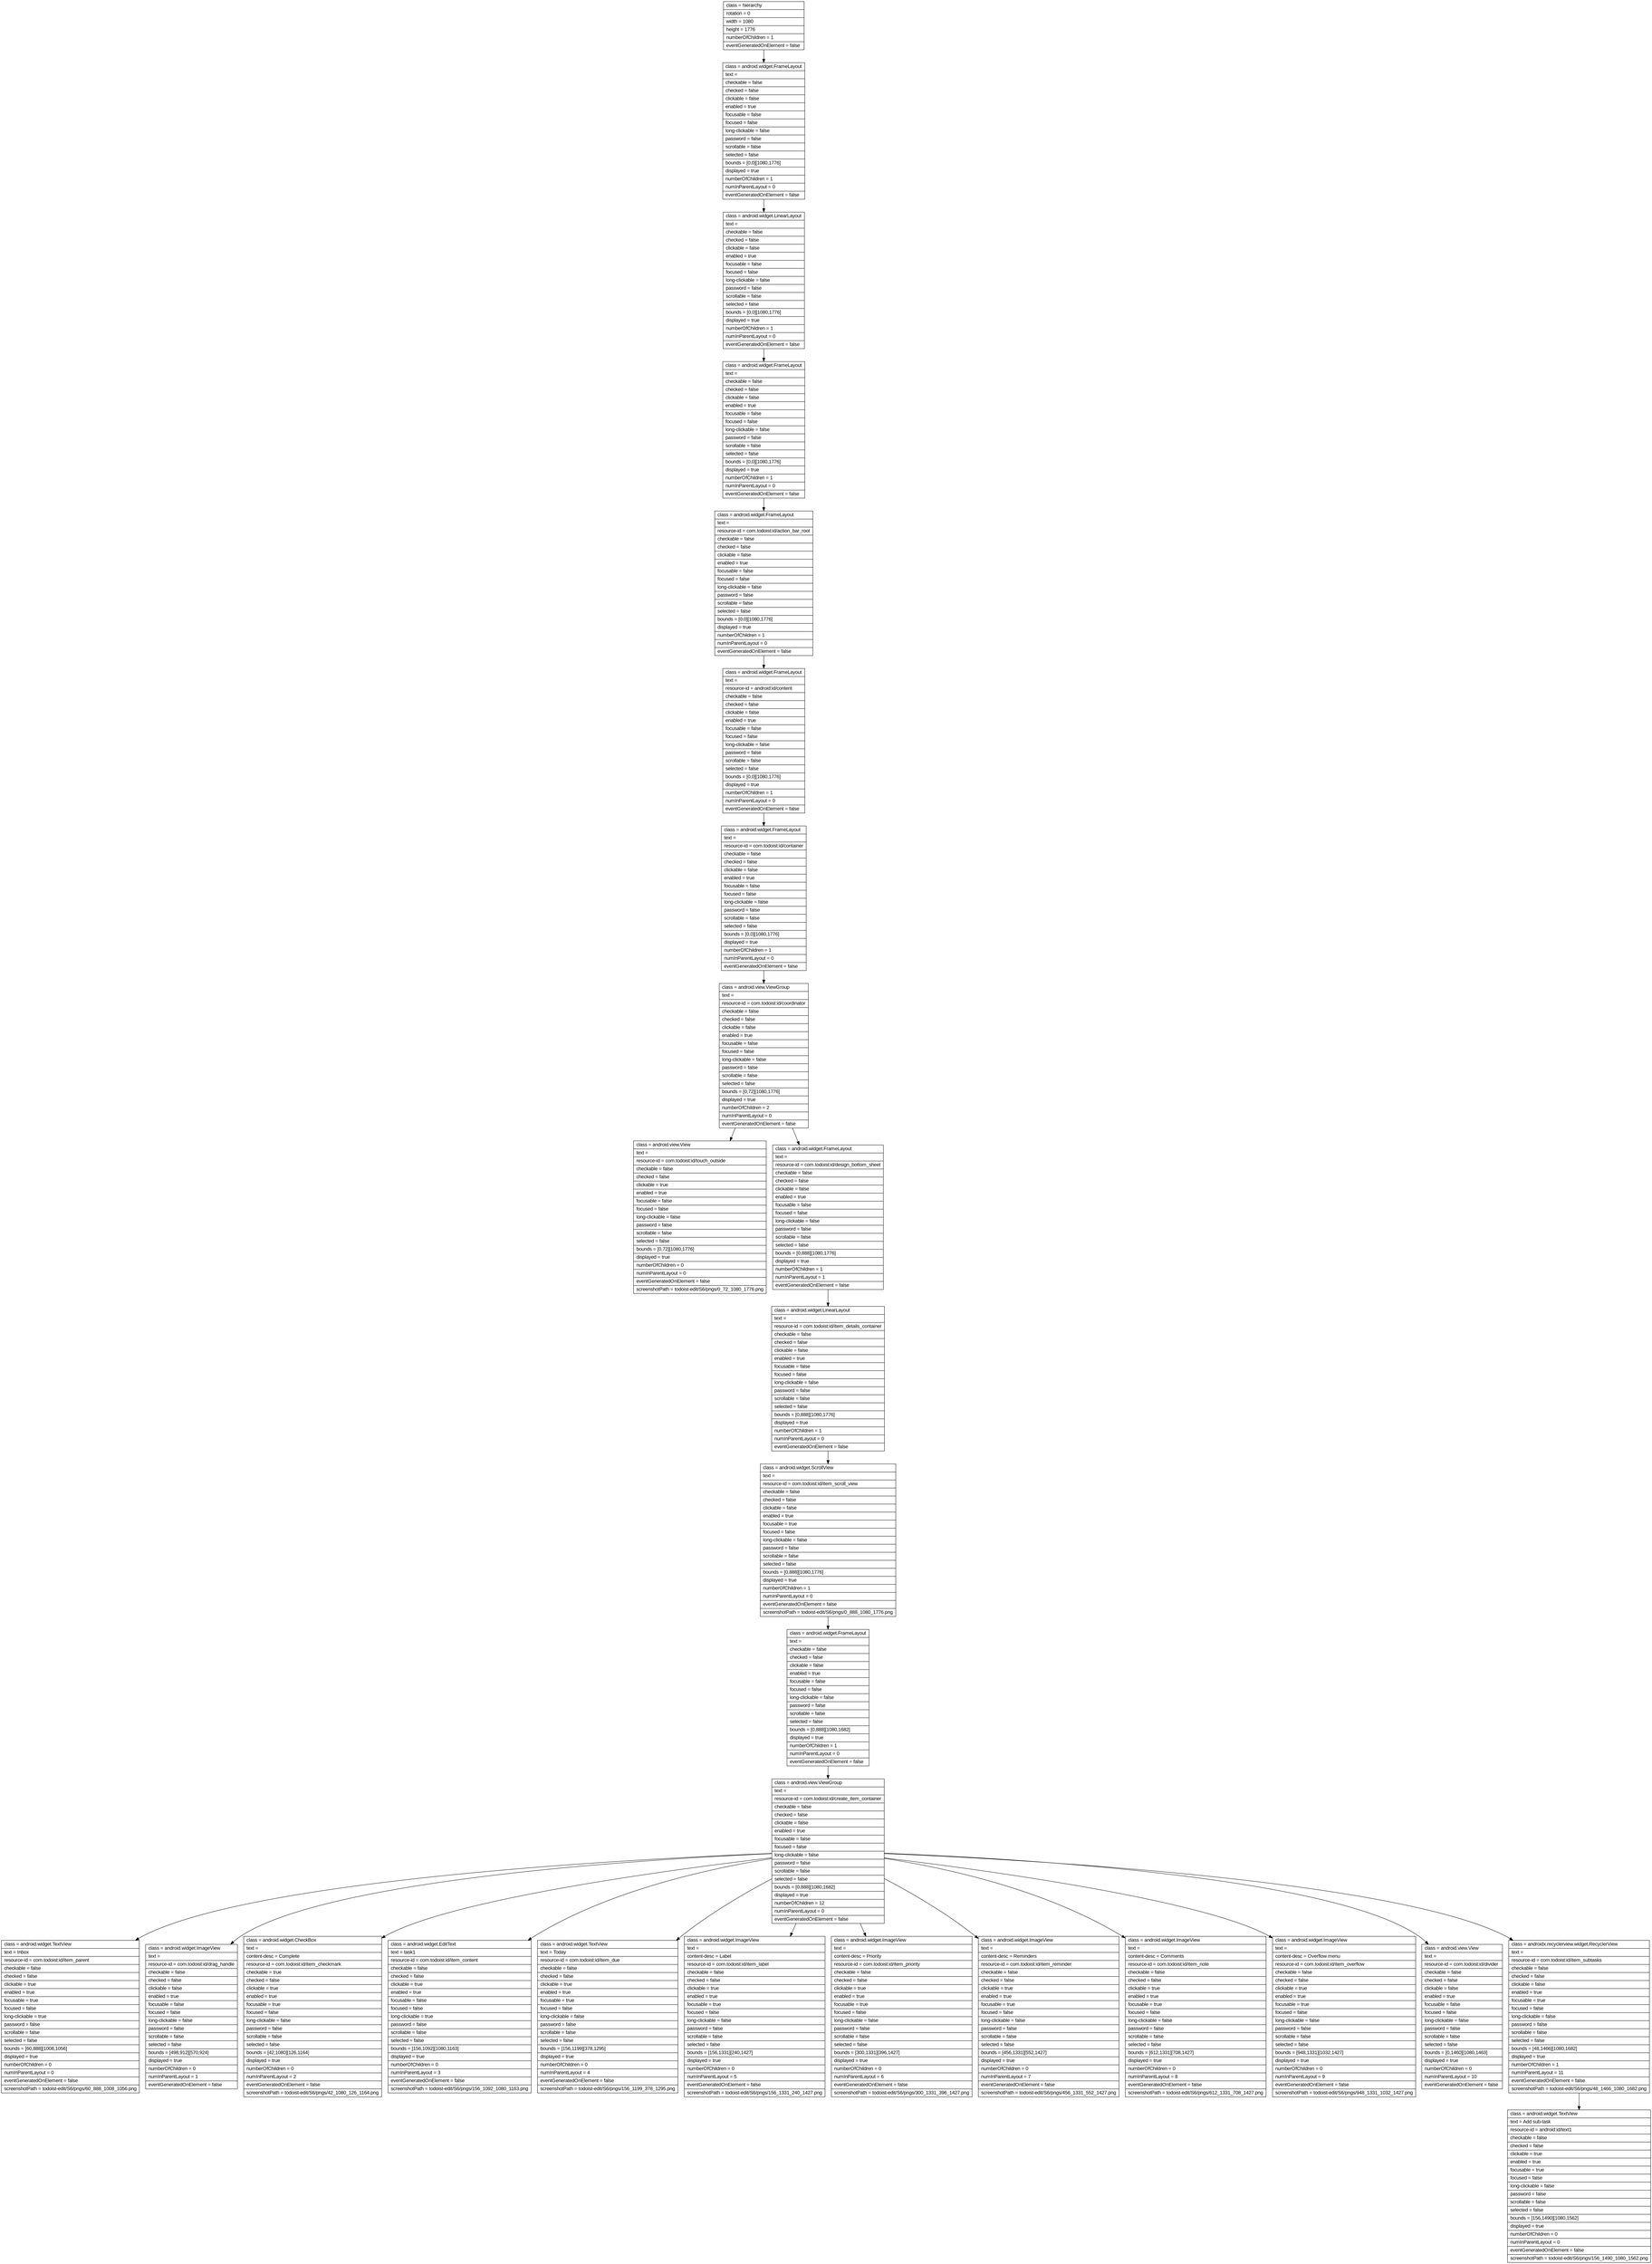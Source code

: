 digraph Layout {

	node [shape=record fontname=Arial];

	0	[label="{class = hierarchy\l|rotation = 0\l|width = 1080\l|height = 1776\l|numberOfChildren = 1\l|eventGeneratedOnElement = false \l}"]
	1	[label="{class = android.widget.FrameLayout\l|text = \l|checkable = false\l|checked = false\l|clickable = false\l|enabled = true\l|focusable = false\l|focused = false\l|long-clickable = false\l|password = false\l|scrollable = false\l|selected = false\l|bounds = [0,0][1080,1776]\l|displayed = true\l|numberOfChildren = 1\l|numInParentLayout = 0\l|eventGeneratedOnElement = false \l}"]
	2	[label="{class = android.widget.LinearLayout\l|text = \l|checkable = false\l|checked = false\l|clickable = false\l|enabled = true\l|focusable = false\l|focused = false\l|long-clickable = false\l|password = false\l|scrollable = false\l|selected = false\l|bounds = [0,0][1080,1776]\l|displayed = true\l|numberOfChildren = 1\l|numInParentLayout = 0\l|eventGeneratedOnElement = false \l}"]
	3	[label="{class = android.widget.FrameLayout\l|text = \l|checkable = false\l|checked = false\l|clickable = false\l|enabled = true\l|focusable = false\l|focused = false\l|long-clickable = false\l|password = false\l|scrollable = false\l|selected = false\l|bounds = [0,0][1080,1776]\l|displayed = true\l|numberOfChildren = 1\l|numInParentLayout = 0\l|eventGeneratedOnElement = false \l}"]
	4	[label="{class = android.widget.FrameLayout\l|text = \l|resource-id = com.todoist:id/action_bar_root\l|checkable = false\l|checked = false\l|clickable = false\l|enabled = true\l|focusable = false\l|focused = false\l|long-clickable = false\l|password = false\l|scrollable = false\l|selected = false\l|bounds = [0,0][1080,1776]\l|displayed = true\l|numberOfChildren = 1\l|numInParentLayout = 0\l|eventGeneratedOnElement = false \l}"]
	5	[label="{class = android.widget.FrameLayout\l|text = \l|resource-id = android:id/content\l|checkable = false\l|checked = false\l|clickable = false\l|enabled = true\l|focusable = false\l|focused = false\l|long-clickable = false\l|password = false\l|scrollable = false\l|selected = false\l|bounds = [0,0][1080,1776]\l|displayed = true\l|numberOfChildren = 1\l|numInParentLayout = 0\l|eventGeneratedOnElement = false \l}"]
	6	[label="{class = android.widget.FrameLayout\l|text = \l|resource-id = com.todoist:id/container\l|checkable = false\l|checked = false\l|clickable = false\l|enabled = true\l|focusable = false\l|focused = false\l|long-clickable = false\l|password = false\l|scrollable = false\l|selected = false\l|bounds = [0,0][1080,1776]\l|displayed = true\l|numberOfChildren = 1\l|numInParentLayout = 0\l|eventGeneratedOnElement = false \l}"]
	7	[label="{class = android.view.ViewGroup\l|text = \l|resource-id = com.todoist:id/coordinator\l|checkable = false\l|checked = false\l|clickable = false\l|enabled = true\l|focusable = false\l|focused = false\l|long-clickable = false\l|password = false\l|scrollable = false\l|selected = false\l|bounds = [0,72][1080,1776]\l|displayed = true\l|numberOfChildren = 2\l|numInParentLayout = 0\l|eventGeneratedOnElement = false \l}"]
	8	[label="{class = android.view.View\l|text = \l|resource-id = com.todoist:id/touch_outside\l|checkable = false\l|checked = false\l|clickable = true\l|enabled = true\l|focusable = false\l|focused = false\l|long-clickable = false\l|password = false\l|scrollable = false\l|selected = false\l|bounds = [0,72][1080,1776]\l|displayed = true\l|numberOfChildren = 0\l|numInParentLayout = 0\l|eventGeneratedOnElement = false \l|screenshotPath = todoist-edit/S6/pngs/0_72_1080_1776.png\l}"]
	9	[label="{class = android.widget.FrameLayout\l|text = \l|resource-id = com.todoist:id/design_bottom_sheet\l|checkable = false\l|checked = false\l|clickable = false\l|enabled = true\l|focusable = false\l|focused = false\l|long-clickable = false\l|password = false\l|scrollable = false\l|selected = false\l|bounds = [0,888][1080,1776]\l|displayed = true\l|numberOfChildren = 1\l|numInParentLayout = 1\l|eventGeneratedOnElement = false \l}"]
	10	[label="{class = android.widget.LinearLayout\l|text = \l|resource-id = com.todoist:id/item_details_container\l|checkable = false\l|checked = false\l|clickable = false\l|enabled = true\l|focusable = false\l|focused = false\l|long-clickable = false\l|password = false\l|scrollable = false\l|selected = false\l|bounds = [0,888][1080,1776]\l|displayed = true\l|numberOfChildren = 1\l|numInParentLayout = 0\l|eventGeneratedOnElement = false \l}"]
	11	[label="{class = android.widget.ScrollView\l|text = \l|resource-id = com.todoist:id/item_scroll_view\l|checkable = false\l|checked = false\l|clickable = false\l|enabled = true\l|focusable = true\l|focused = false\l|long-clickable = false\l|password = false\l|scrollable = false\l|selected = false\l|bounds = [0,888][1080,1776]\l|displayed = true\l|numberOfChildren = 1\l|numInParentLayout = 0\l|eventGeneratedOnElement = false \l|screenshotPath = todoist-edit/S6/pngs/0_888_1080_1776.png\l}"]
	12	[label="{class = android.widget.FrameLayout\l|text = \l|checkable = false\l|checked = false\l|clickable = false\l|enabled = true\l|focusable = false\l|focused = false\l|long-clickable = false\l|password = false\l|scrollable = false\l|selected = false\l|bounds = [0,888][1080,1682]\l|displayed = true\l|numberOfChildren = 1\l|numInParentLayout = 0\l|eventGeneratedOnElement = false \l}"]
	13	[label="{class = android.view.ViewGroup\l|text = \l|resource-id = com.todoist:id/create_item_container\l|checkable = false\l|checked = false\l|clickable = false\l|enabled = true\l|focusable = false\l|focused = false\l|long-clickable = false\l|password = false\l|scrollable = false\l|selected = false\l|bounds = [0,888][1080,1682]\l|displayed = true\l|numberOfChildren = 12\l|numInParentLayout = 0\l|eventGeneratedOnElement = false \l}"]
	14	[label="{class = android.widget.TextView\l|text =   Inbox\l|resource-id = com.todoist:id/item_parent\l|checkable = false\l|checked = false\l|clickable = true\l|enabled = true\l|focusable = true\l|focused = false\l|long-clickable = true\l|password = false\l|scrollable = false\l|selected = false\l|bounds = [60,888][1008,1056]\l|displayed = true\l|numberOfChildren = 0\l|numInParentLayout = 0\l|eventGeneratedOnElement = false \l|screenshotPath = todoist-edit/S6/pngs/60_888_1008_1056.png\l}"]
	15	[label="{class = android.widget.ImageView\l|text = \l|resource-id = com.todoist:id/drag_handle\l|checkable = false\l|checked = false\l|clickable = false\l|enabled = true\l|focusable = false\l|focused = false\l|long-clickable = false\l|password = false\l|scrollable = false\l|selected = false\l|bounds = [498,912][570,924]\l|displayed = true\l|numberOfChildren = 0\l|numInParentLayout = 1\l|eventGeneratedOnElement = false \l}"]
	16	[label="{class = android.widget.CheckBox\l|text = \l|content-desc = Complete\l|resource-id = com.todoist:id/item_checkmark\l|checkable = true\l|checked = false\l|clickable = true\l|enabled = true\l|focusable = true\l|focused = false\l|long-clickable = false\l|password = false\l|scrollable = false\l|selected = false\l|bounds = [42,1080][126,1164]\l|displayed = true\l|numberOfChildren = 0\l|numInParentLayout = 2\l|eventGeneratedOnElement = false \l|screenshotPath = todoist-edit/S6/pngs/42_1080_126_1164.png\l}"]
	17	[label="{class = android.widget.EditText\l|text = task1​\l|resource-id = com.todoist:id/item_content\l|checkable = false\l|checked = false\l|clickable = true\l|enabled = true\l|focusable = false\l|focused = false\l|long-clickable = true\l|password = false\l|scrollable = false\l|selected = false\l|bounds = [156,1092][1080,1163]\l|displayed = true\l|numberOfChildren = 0\l|numInParentLayout = 3\l|eventGeneratedOnElement = false \l|screenshotPath = todoist-edit/S6/pngs/156_1092_1080_1163.png\l}"]
	18	[label="{class = android.widget.TextView\l|text = Today\l|resource-id = com.todoist:id/item_due\l|checkable = false\l|checked = false\l|clickable = true\l|enabled = true\l|focusable = true\l|focused = false\l|long-clickable = false\l|password = false\l|scrollable = false\l|selected = false\l|bounds = [156,1199][378,1295]\l|displayed = true\l|numberOfChildren = 0\l|numInParentLayout = 4\l|eventGeneratedOnElement = false \l|screenshotPath = todoist-edit/S6/pngs/156_1199_378_1295.png\l}"]
	19	[label="{class = android.widget.ImageView\l|text = \l|content-desc = Label\l|resource-id = com.todoist:id/item_label\l|checkable = false\l|checked = false\l|clickable = true\l|enabled = true\l|focusable = true\l|focused = false\l|long-clickable = false\l|password = false\l|scrollable = false\l|selected = false\l|bounds = [156,1331][240,1427]\l|displayed = true\l|numberOfChildren = 0\l|numInParentLayout = 5\l|eventGeneratedOnElement = false \l|screenshotPath = todoist-edit/S6/pngs/156_1331_240_1427.png\l}"]
	20	[label="{class = android.widget.ImageView\l|text = \l|content-desc = Priority\l|resource-id = com.todoist:id/item_priority\l|checkable = false\l|checked = false\l|clickable = true\l|enabled = true\l|focusable = true\l|focused = false\l|long-clickable = false\l|password = false\l|scrollable = false\l|selected = false\l|bounds = [300,1331][396,1427]\l|displayed = true\l|numberOfChildren = 0\l|numInParentLayout = 6\l|eventGeneratedOnElement = false \l|screenshotPath = todoist-edit/S6/pngs/300_1331_396_1427.png\l}"]
	21	[label="{class = android.widget.ImageView\l|text = \l|content-desc = Reminders\l|resource-id = com.todoist:id/item_reminder\l|checkable = false\l|checked = false\l|clickable = true\l|enabled = true\l|focusable = true\l|focused = false\l|long-clickable = false\l|password = false\l|scrollable = false\l|selected = false\l|bounds = [456,1331][552,1427]\l|displayed = true\l|numberOfChildren = 0\l|numInParentLayout = 7\l|eventGeneratedOnElement = false \l|screenshotPath = todoist-edit/S6/pngs/456_1331_552_1427.png\l}"]
	22	[label="{class = android.widget.ImageView\l|text = \l|content-desc = Comments\l|resource-id = com.todoist:id/item_note\l|checkable = false\l|checked = false\l|clickable = true\l|enabled = true\l|focusable = true\l|focused = false\l|long-clickable = false\l|password = false\l|scrollable = false\l|selected = false\l|bounds = [612,1331][708,1427]\l|displayed = true\l|numberOfChildren = 0\l|numInParentLayout = 8\l|eventGeneratedOnElement = false \l|screenshotPath = todoist-edit/S6/pngs/612_1331_708_1427.png\l}"]
	23	[label="{class = android.widget.ImageView\l|text = \l|content-desc = Overflow menu\l|resource-id = com.todoist:id/item_overflow\l|checkable = false\l|checked = false\l|clickable = true\l|enabled = true\l|focusable = true\l|focused = false\l|long-clickable = false\l|password = false\l|scrollable = false\l|selected = false\l|bounds = [948,1331][1032,1427]\l|displayed = true\l|numberOfChildren = 0\l|numInParentLayout = 9\l|eventGeneratedOnElement = false \l|screenshotPath = todoist-edit/S6/pngs/948_1331_1032_1427.png\l}"]
	24	[label="{class = android.view.View\l|text = \l|resource-id = com.todoist:id/divider\l|checkable = false\l|checked = false\l|clickable = false\l|enabled = true\l|focusable = false\l|focused = false\l|long-clickable = false\l|password = false\l|scrollable = false\l|selected = false\l|bounds = [0,1460][1080,1463]\l|displayed = true\l|numberOfChildren = 0\l|numInParentLayout = 10\l|eventGeneratedOnElement = false \l}"]
	25	[label="{class = androidx.recyclerview.widget.RecyclerView\l|text = \l|resource-id = com.todoist:id/item_subtasks\l|checkable = false\l|checked = false\l|clickable = false\l|enabled = true\l|focusable = true\l|focused = false\l|long-clickable = false\l|password = false\l|scrollable = false\l|selected = false\l|bounds = [48,1466][1080,1682]\l|displayed = true\l|numberOfChildren = 1\l|numInParentLayout = 11\l|eventGeneratedOnElement = false \l|screenshotPath = todoist-edit/S6/pngs/48_1466_1080_1682.png\l}"]
	26	[label="{class = android.widget.TextView\l|text = Add sub-task\l|resource-id = android:id/text1\l|checkable = false\l|checked = false\l|clickable = true\l|enabled = true\l|focusable = true\l|focused = false\l|long-clickable = false\l|password = false\l|scrollable = false\l|selected = false\l|bounds = [156,1490][1080,1562]\l|displayed = true\l|numberOfChildren = 0\l|numInParentLayout = 0\l|eventGeneratedOnElement = false \l|screenshotPath = todoist-edit/S6/pngs/156_1490_1080_1562.png\l}"]


	0 -> 1
	1 -> 2
	2 -> 3
	3 -> 4
	4 -> 5
	5 -> 6
	6 -> 7
	7 -> 8
	7 -> 9
	9 -> 10
	10 -> 11
	11 -> 12
	12 -> 13
	13 -> 14
	13 -> 15
	13 -> 16
	13 -> 17
	13 -> 18
	13 -> 19
	13 -> 20
	13 -> 21
	13 -> 22
	13 -> 23
	13 -> 24
	13 -> 25
	25 -> 26


}
